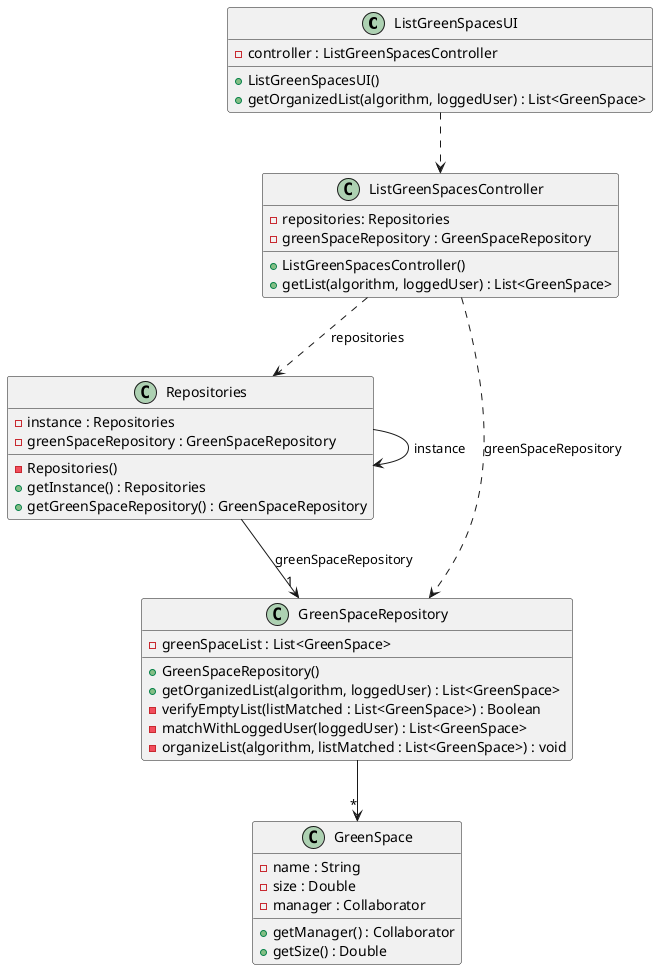@startuml
skinparam shadowing false
skinparam line type polyline

'left to right direction

    class ListGreenSpacesUI {
        - controller : ListGreenSpacesController
        + ListGreenSpacesUI()
        + getOrganizedList(algorithm, loggedUser) : List<GreenSpace>
    }

    class ListGreenSpacesController {
        - repositories: Repositories
        - greenSpaceRepository : GreenSpaceRepository

        + ListGreenSpacesController()
        +getList(algorithm, loggedUser) : List<GreenSpace>
    }

    class Repositories {
        - instance : Repositories
        - greenSpaceRepository : GreenSpaceRepository
        - Repositories()
        + getInstance() : Repositories
        + getGreenSpaceRepository() : GreenSpaceRepository
    }

    class GreenSpaceRepository {
        - greenSpaceList : List<GreenSpace>
        + GreenSpaceRepository()
        + getOrganizedList(algorithm, loggedUser) : List<GreenSpace>
        - verifyEmptyList(listMatched : List<GreenSpace>) : Boolean
        - matchWithLoggedUser(loggedUser) : List<GreenSpace>
        - organizeList(algorithm, listMatched : List<GreenSpace>) : void
    }

    class GreenSpace {
        - name : String
        - size : Double
        - manager : Collaborator
        + getManager() : Collaborator
        + getSize() : Double
    }

ListGreenSpacesUI ..> ListGreenSpacesController
ListGreenSpacesController ..> Repositories: repositories
Repositories --> Repositories: instance
ListGreenSpacesController ..> GreenSpaceRepository: greenSpaceRepository
Repositories --> "1"GreenSpaceRepository: greenSpaceRepository
GreenSpaceRepository -->"*" GreenSpace

@enduml
